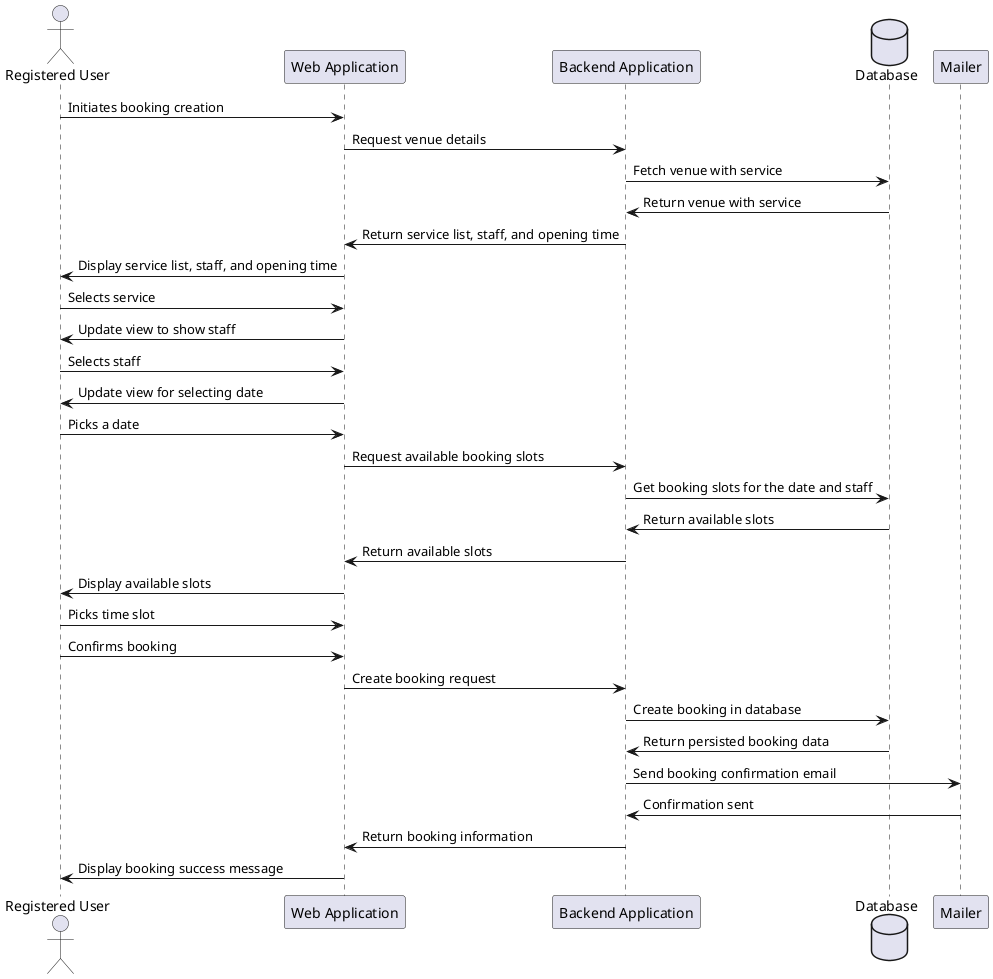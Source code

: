 @startuml zohan-booking-sequence
' left to right direction

' Define columns
actor "Registered User" as User
participant "Web Application" as Frontend
participant "Backend Application" as Backend
database "Database" as DB
participant "Mailer" as Mailer

' User initiates booking creation
User -> Frontend : Initiates booking creation

' group Get Venue Details
Frontend -> Backend : Request venue details
Backend -> DB : Fetch venue with service
DB -> Backend : Return venue with service
Backend -> Frontend : Return service list, staff, and opening time
Frontend -> User : Display service list, staff, and opening time
' end

' group Select Service
User -> Frontend : Selects service
Frontend -> User : Update view to show staff
' end

' group Select Staff
User -> Frontend : Selects staff
Frontend -> User : Update view for selecting date
' end

' group Pick Date
User -> Frontend : Picks a date
Frontend -> Backend : Request available booking slots
Backend -> DB : Get booking slots for the date and staff
DB -> Backend : Return available slots
Backend -> Frontend : Return available slots
Frontend -> User : Display available slots
' end

' group Select Time Slot
User -> Frontend : Picks time slot
' end

' group Confirm Booking
User -> Frontend : Confirms booking
Frontend -> Backend : Create booking request
Backend -> DB : Create booking in database
DB -> Backend : Return persisted booking data
Backend -> Mailer : Send booking confirmation email
Mailer -> Backend : Confirmation sent
Backend -> Frontend : Return booking information
Frontend -> User : Display booking success message
' end

@enduml
